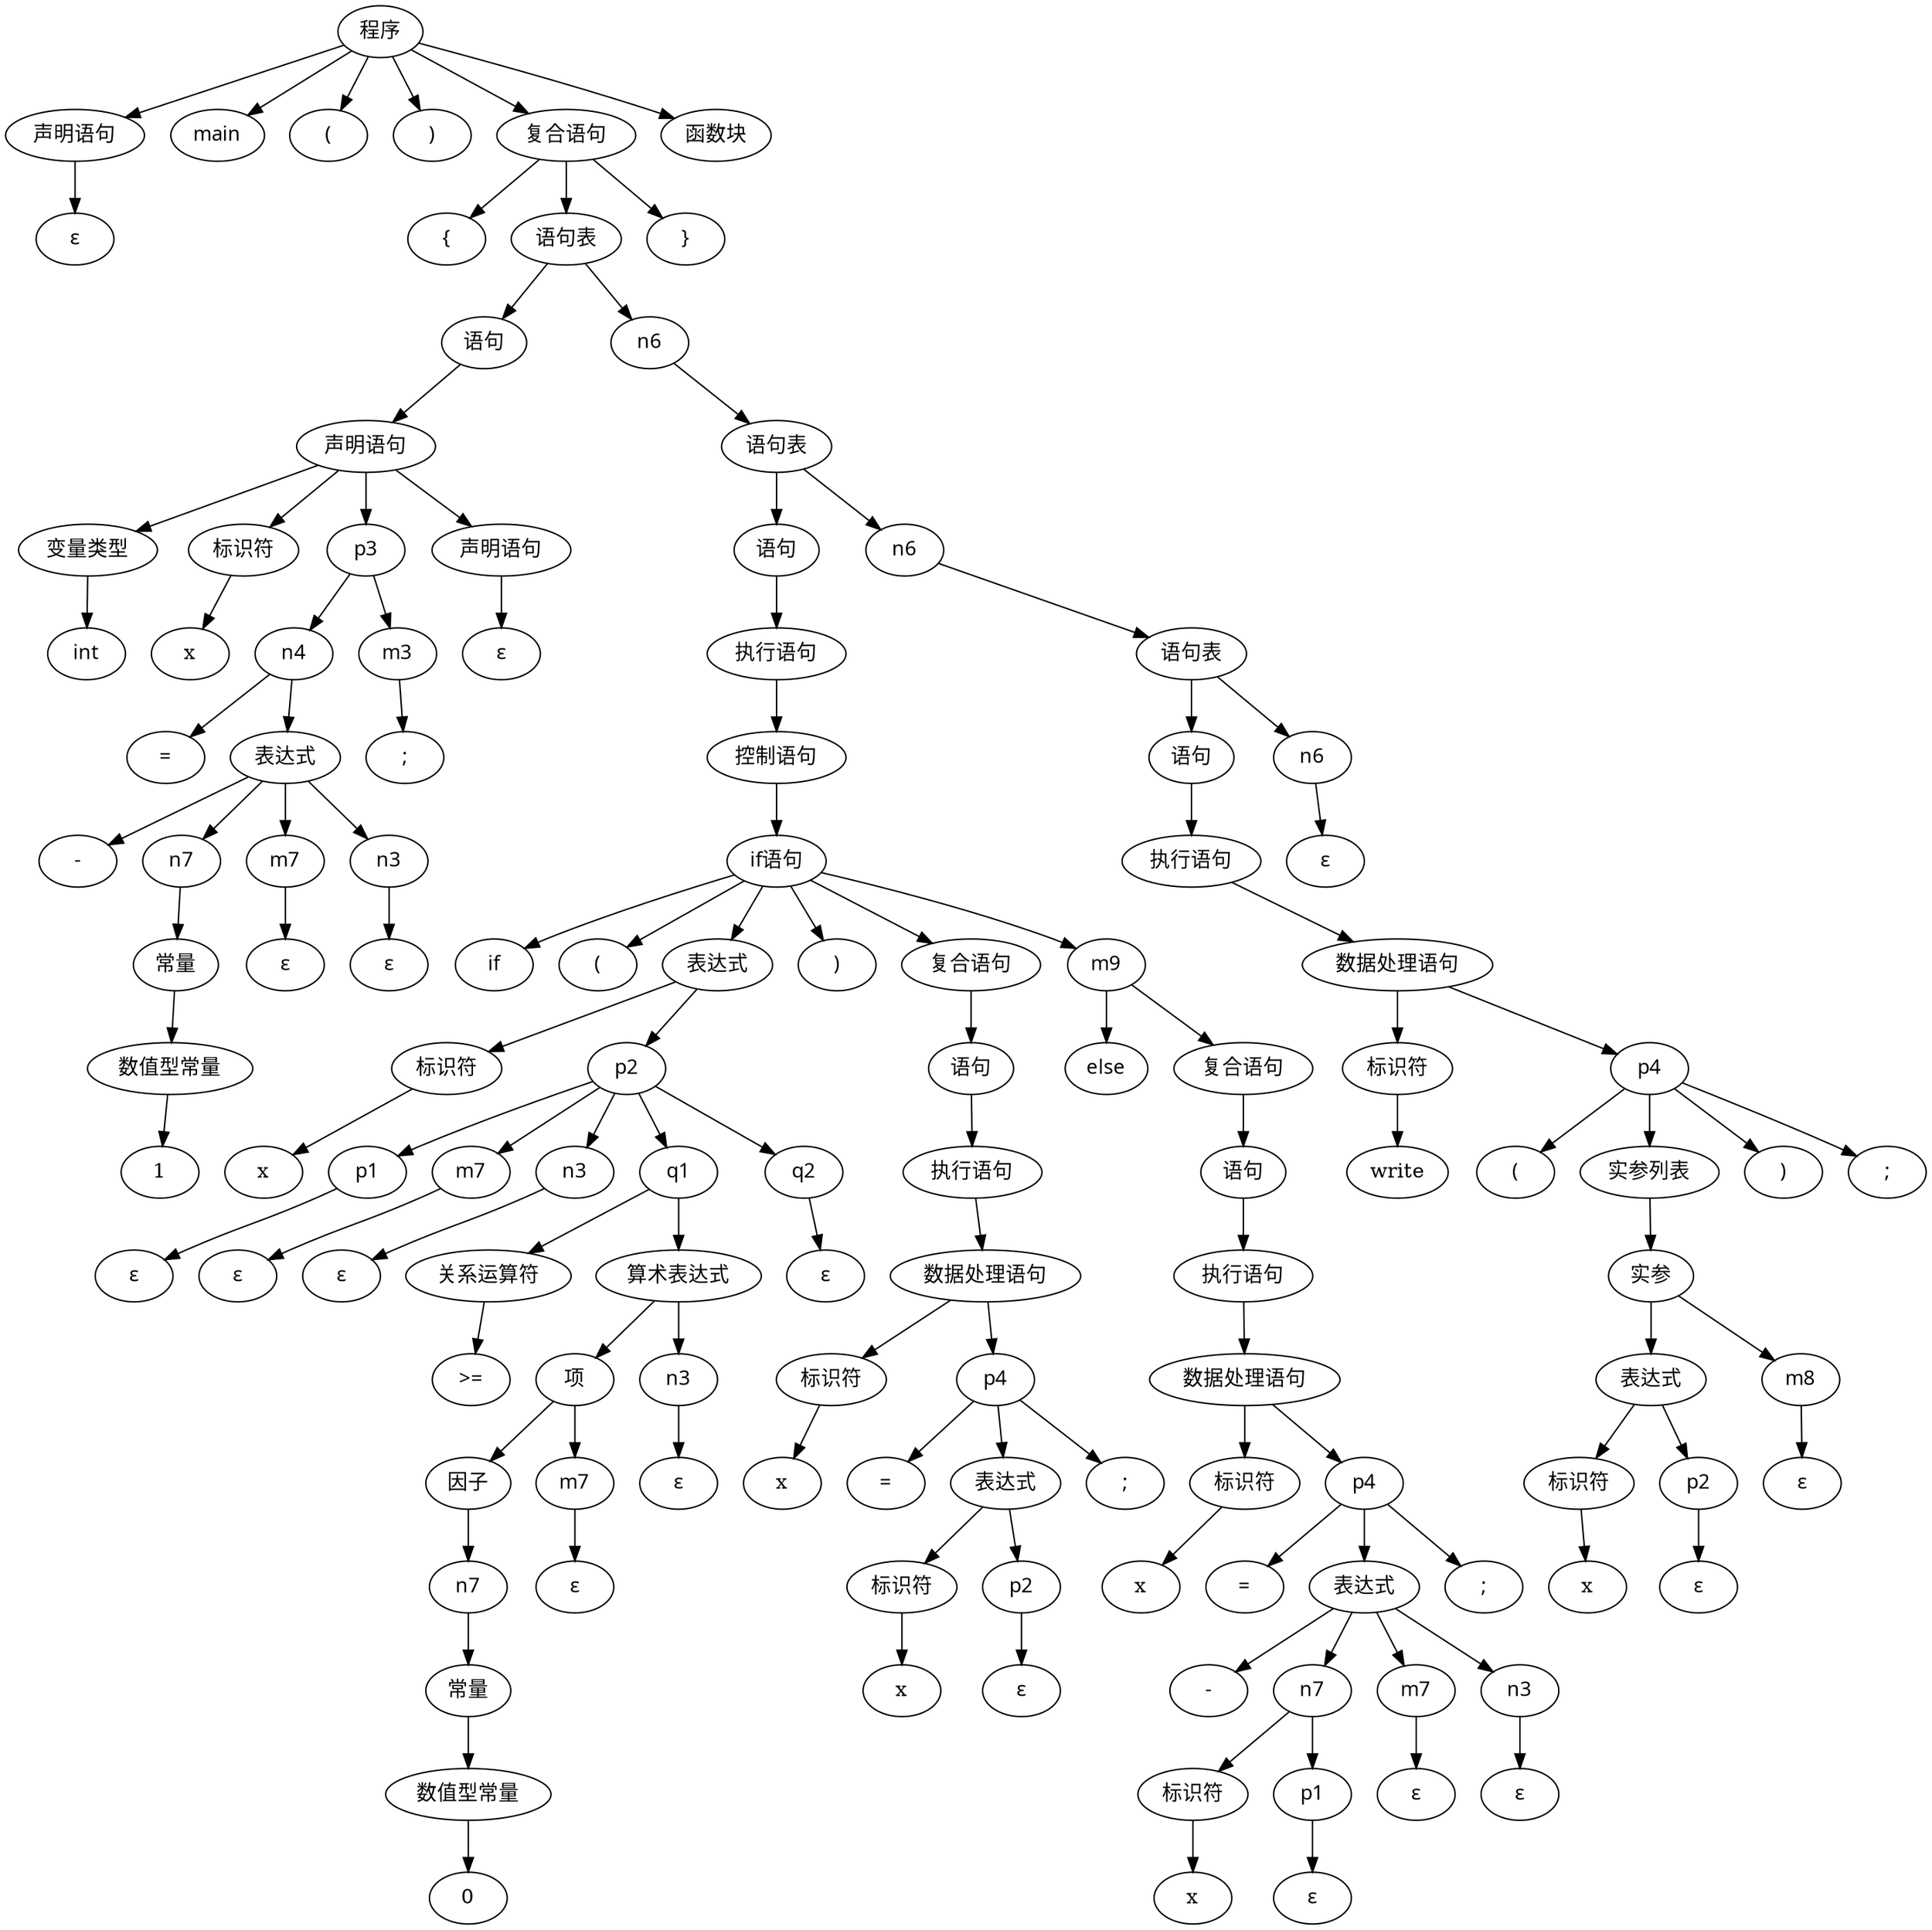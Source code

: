 // Syntax Tree
digraph "./Syntax_Tree/tree" {
	0 [label="程序" fontname=SimHei]
	1 [label="声明语句" fontname=SimHei]
	0 -> 1
	2 [label="ε" fontname=SimHei]
	1 -> 2
	3 [label=main fontname=SimHei]
	0 -> 3
	4 [label="(" fontname=SimHei]
	0 -> 4
	5 [label=")" fontname=SimHei]
	0 -> 5
	6 [label="复合语句" fontname=SimHei]
	0 -> 6
	7 [label="{" fontname=SimHei]
	6 -> 7
	8 [label="语句表" fontname=SimHei]
	6 -> 8
	9 [label="语句" fontname=SimHei]
	8 -> 9
	10 [label="声明语句" fontname=SimHei]
	9 -> 10
	11 [label="变量类型" fontname=SimHei]
	10 -> 11
	12 [label=int fontname=SimHei]
	11 -> 12
	13 [label="标识符" fontname=SimHei]
	10 -> 13
	14 [label=x]
	13 -> 14
	15 [label=p3 fontname=SimHei]
	10 -> 15
	16 [label=n4 fontname=SimHei]
	15 -> 16
	17 [label="=" fontname=SimHei]
	16 -> 17
	18 [label="表达式" fontname=SimHei]
	16 -> 18
	19 [label="-" fontname=SimHei]
	18 -> 19
	20 [label=n7 fontname=SimHei]
	18 -> 20
	21 [label="常量" fontname=SimHei]
	20 -> 21
	22 [label="数值型常量" fontname=SimHei]
	21 -> 22
	23 [label=1]
	22 -> 23
	24 [label=m7 fontname=SimHei]
	18 -> 24
	25 [label="ε" fontname=SimHei]
	24 -> 25
	26 [label=n3 fontname=SimHei]
	18 -> 26
	27 [label="ε" fontname=SimHei]
	26 -> 27
	28 [label=m3 fontname=SimHei]
	15 -> 28
	29 [label=";" fontname=SimHei]
	28 -> 29
	30 [label="声明语句" fontname=SimHei]
	10 -> 30
	31 [label="ε" fontname=SimHei]
	30 -> 31
	32 [label=n6 fontname=SimHei]
	8 -> 32
	33 [label="语句表" fontname=SimHei]
	32 -> 33
	34 [label="语句" fontname=SimHei]
	33 -> 34
	35 [label="执行语句" fontname=SimHei]
	34 -> 35
	36 [label="控制语句" fontname=SimHei]
	35 -> 36
	37 [label="if语句" fontname=SimHei]
	36 -> 37
	38 [label=if fontname=SimHei]
	37 -> 38
	39 [label="(" fontname=SimHei]
	37 -> 39
	40 [label="表达式" fontname=SimHei]
	37 -> 40
	41 [label="标识符" fontname=SimHei]
	40 -> 41
	42 [label=x]
	41 -> 42
	43 [label=p2 fontname=SimHei]
	40 -> 43
	44 [label=p1 fontname=SimHei]
	43 -> 44
	45 [label="ε" fontname=SimHei]
	44 -> 45
	46 [label=m7 fontname=SimHei]
	43 -> 46
	47 [label="ε" fontname=SimHei]
	46 -> 47
	48 [label=n3 fontname=SimHei]
	43 -> 48
	49 [label="ε" fontname=SimHei]
	48 -> 49
	50 [label=q1 fontname=SimHei]
	43 -> 50
	51 [label="关系运算符" fontname=SimHei]
	50 -> 51
	52 [label=">=" fontname=SimHei]
	51 -> 52
	53 [label="算术表达式" fontname=SimHei]
	50 -> 53
	54 [label="项" fontname=SimHei]
	53 -> 54
	55 [label="因子" fontname=SimHei]
	54 -> 55
	56 [label=n7 fontname=SimHei]
	55 -> 56
	57 [label="常量" fontname=SimHei]
	56 -> 57
	58 [label="数值型常量" fontname=SimHei]
	57 -> 58
	59 [label=0]
	58 -> 59
	60 [label=m7 fontname=SimHei]
	54 -> 60
	61 [label="ε" fontname=SimHei]
	60 -> 61
	62 [label=n3 fontname=SimHei]
	53 -> 62
	63 [label="ε" fontname=SimHei]
	62 -> 63
	64 [label=q2 fontname=SimHei]
	43 -> 64
	65 [label="ε" fontname=SimHei]
	64 -> 65
	66 [label=")" fontname=SimHei]
	37 -> 66
	67 [label="复合语句" fontname=SimHei]
	37 -> 67
	68 [label="语句" fontname=SimHei]
	67 -> 68
	69 [label="执行语句" fontname=SimHei]
	68 -> 69
	70 [label="数据处理语句" fontname=SimHei]
	69 -> 70
	71 [label="标识符" fontname=SimHei]
	70 -> 71
	72 [label=x]
	71 -> 72
	73 [label=p4 fontname=SimHei]
	70 -> 73
	74 [label="=" fontname=SimHei]
	73 -> 74
	75 [label="表达式" fontname=SimHei]
	73 -> 75
	76 [label="标识符" fontname=SimHei]
	75 -> 76
	77 [label=x]
	76 -> 77
	78 [label=p2 fontname=SimHei]
	75 -> 78
	79 [label="ε" fontname=SimHei]
	78 -> 79
	80 [label=";" fontname=SimHei]
	73 -> 80
	81 [label=m9 fontname=SimHei]
	37 -> 81
	82 [label=else fontname=SimHei]
	81 -> 82
	83 [label="复合语句" fontname=SimHei]
	81 -> 83
	84 [label="语句" fontname=SimHei]
	83 -> 84
	85 [label="执行语句" fontname=SimHei]
	84 -> 85
	86 [label="数据处理语句" fontname=SimHei]
	85 -> 86
	87 [label="标识符" fontname=SimHei]
	86 -> 87
	88 [label=x]
	87 -> 88
	89 [label=p4 fontname=SimHei]
	86 -> 89
	90 [label="=" fontname=SimHei]
	89 -> 90
	91 [label="表达式" fontname=SimHei]
	89 -> 91
	92 [label="-" fontname=SimHei]
	91 -> 92
	93 [label=n7 fontname=SimHei]
	91 -> 93
	94 [label="标识符" fontname=SimHei]
	93 -> 94
	95 [label=x]
	94 -> 95
	96 [label=p1 fontname=SimHei]
	93 -> 96
	97 [label="ε" fontname=SimHei]
	96 -> 97
	98 [label=m7 fontname=SimHei]
	91 -> 98
	99 [label="ε" fontname=SimHei]
	98 -> 99
	100 [label=n3 fontname=SimHei]
	91 -> 100
	101 [label="ε" fontname=SimHei]
	100 -> 101
	102 [label=";" fontname=SimHei]
	89 -> 102
	103 [label=n6 fontname=SimHei]
	33 -> 103
	104 [label="语句表" fontname=SimHei]
	103 -> 104
	105 [label="语句" fontname=SimHei]
	104 -> 105
	106 [label="执行语句" fontname=SimHei]
	105 -> 106
	107 [label="数据处理语句" fontname=SimHei]
	106 -> 107
	108 [label="标识符" fontname=SimHei]
	107 -> 108
	109 [label=write]
	108 -> 109
	110 [label=p4 fontname=SimHei]
	107 -> 110
	111 [label="(" fontname=SimHei]
	110 -> 111
	112 [label="实参列表" fontname=SimHei]
	110 -> 112
	113 [label="实参" fontname=SimHei]
	112 -> 113
	114 [label="表达式" fontname=SimHei]
	113 -> 114
	115 [label="标识符" fontname=SimHei]
	114 -> 115
	116 [label=x]
	115 -> 116
	117 [label=p2 fontname=SimHei]
	114 -> 117
	118 [label="ε" fontname=SimHei]
	117 -> 118
	119 [label=m8 fontname=SimHei]
	113 -> 119
	120 [label="ε" fontname=SimHei]
	119 -> 120
	121 [label=")" fontname=SimHei]
	110 -> 121
	122 [label=";" fontname=SimHei]
	110 -> 122
	123 [label=n6 fontname=SimHei]
	104 -> 123
	124 [label="ε" fontname=SimHei]
	123 -> 124
	125 [label="}" fontname=SimHei]
	6 -> 125
	126 [label="函数块" fontname=SimHei]
	0 -> 126
}
